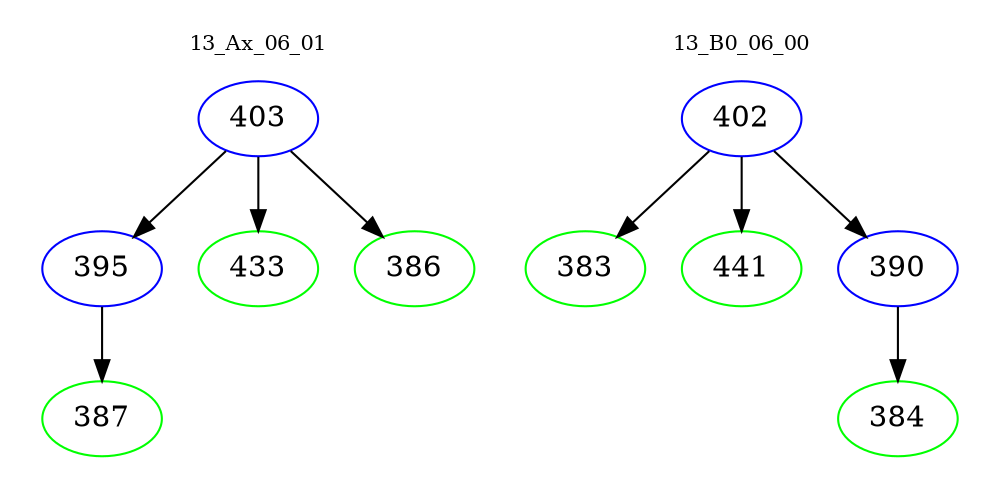 digraph{
subgraph cluster_0 {
color = white
label = "13_Ax_06_01";
fontsize=10;
T0_403 [label="403", color="blue"]
T0_403 -> T0_395 [color="black"]
T0_395 [label="395", color="blue"]
T0_395 -> T0_387 [color="black"]
T0_387 [label="387", color="green"]
T0_403 -> T0_433 [color="black"]
T0_433 [label="433", color="green"]
T0_403 -> T0_386 [color="black"]
T0_386 [label="386", color="green"]
}
subgraph cluster_1 {
color = white
label = "13_B0_06_00";
fontsize=10;
T1_402 [label="402", color="blue"]
T1_402 -> T1_383 [color="black"]
T1_383 [label="383", color="green"]
T1_402 -> T1_441 [color="black"]
T1_441 [label="441", color="green"]
T1_402 -> T1_390 [color="black"]
T1_390 [label="390", color="blue"]
T1_390 -> T1_384 [color="black"]
T1_384 [label="384", color="green"]
}
}
